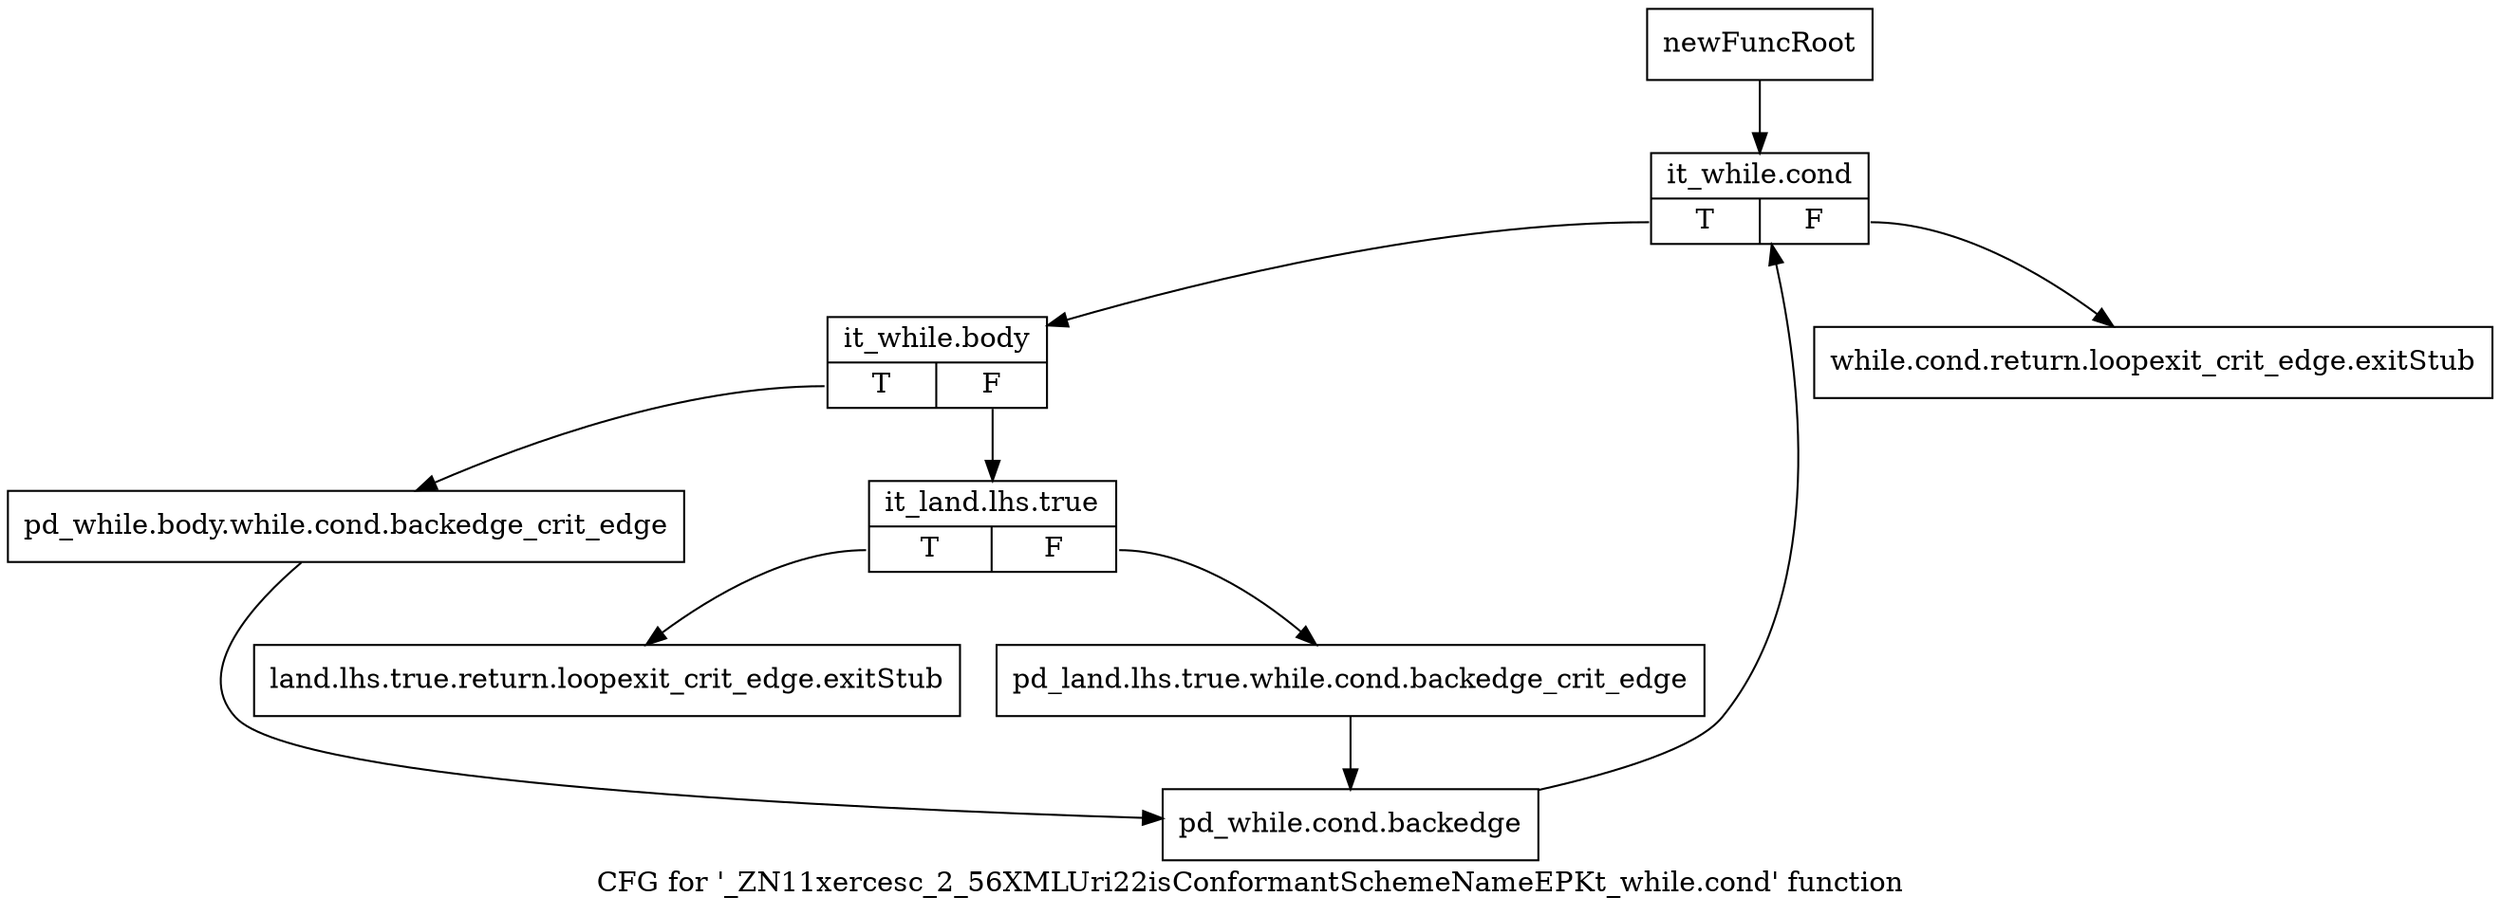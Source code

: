 digraph "CFG for '_ZN11xercesc_2_56XMLUri22isConformantSchemeNameEPKt_while.cond' function" {
	label="CFG for '_ZN11xercesc_2_56XMLUri22isConformantSchemeNameEPKt_while.cond' function";

	Node0x9baa840 [shape=record,label="{newFuncRoot}"];
	Node0x9baa840 -> Node0x9baa930;
	Node0x9baa890 [shape=record,label="{while.cond.return.loopexit_crit_edge.exitStub}"];
	Node0x9baa8e0 [shape=record,label="{land.lhs.true.return.loopexit_crit_edge.exitStub}"];
	Node0x9baa930 [shape=record,label="{it_while.cond|{<s0>T|<s1>F}}"];
	Node0x9baa930:s0 -> Node0x9baa980;
	Node0x9baa930:s1 -> Node0x9baa890;
	Node0x9baa980 [shape=record,label="{it_while.body|{<s0>T|<s1>F}}"];
	Node0x9baa980:s0 -> Node0x9baaa70;
	Node0x9baa980:s1 -> Node0x9baa9d0;
	Node0x9baa9d0 [shape=record,label="{it_land.lhs.true|{<s0>T|<s1>F}}"];
	Node0x9baa9d0:s0 -> Node0x9baa8e0;
	Node0x9baa9d0:s1 -> Node0x9baaa20;
	Node0x9baaa20 [shape=record,label="{pd_land.lhs.true.while.cond.backedge_crit_edge}"];
	Node0x9baaa20 -> Node0x9baaac0;
	Node0x9baaa70 [shape=record,label="{pd_while.body.while.cond.backedge_crit_edge}"];
	Node0x9baaa70 -> Node0x9baaac0;
	Node0x9baaac0 [shape=record,label="{pd_while.cond.backedge}"];
	Node0x9baaac0 -> Node0x9baa930;
}

